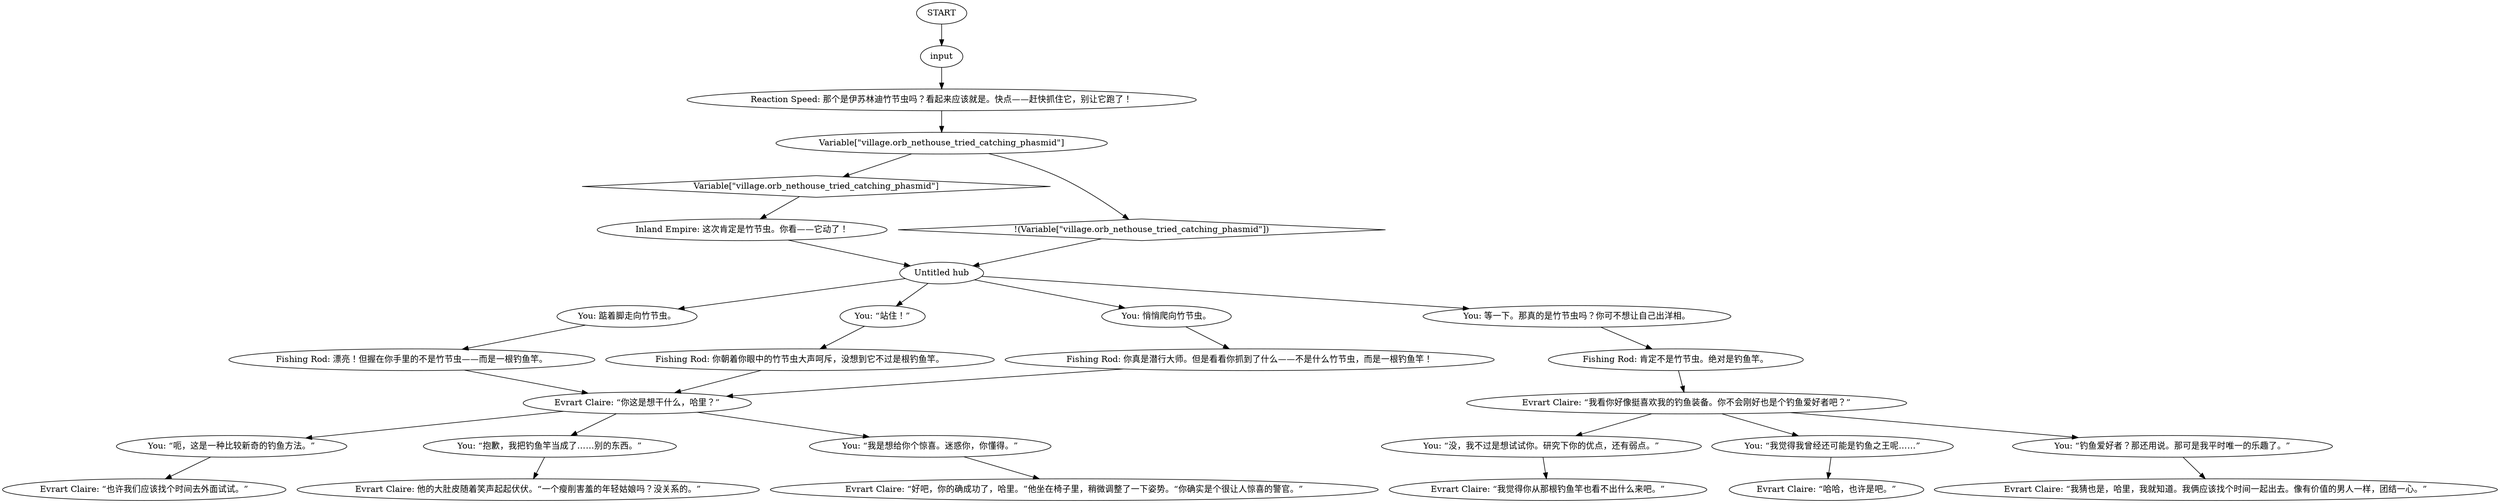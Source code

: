 # EVRART ORB / fishing rod dialogue OBSOLETE
# Is that the Insulidian phasmid? Quick, try to catch it!
# ==================================================
digraph G {
	  0 [label="START"];
	  1 [label="input"];
	  2 [label="You: “呃，这是一种比较新奇的钓鱼方法。”"];
	  3 [label="Untitled hub"];
	  4 [label="Fishing Rod: 肯定不是竹节虫。绝对是钓鱼竿。"];
	  5 [label="You: “没，我不过是想试试你。研究下你的优点，还有弱点。”"];
	  6 [label="You: “站住！”"];
	  7 [label="You: 踮着脚走向竹节虫。"];
	  8 [label="You: “抱歉，我把钓鱼竿当成了……别的东西。”"];
	  9 [label="Evrart Claire: “你这是想干什么，哈里？”"];
	  10 [label="You: 等一下。那真的是竹节虫吗？你可不想让自己出洋相。"];
	  11 [label="Evrart Claire: “我看你好像挺喜欢我的钓鱼装备。你不会刚好也是个钓鱼爱好者吧？”"];
	  12 [label="Evrart Claire: “我觉得你从那根钓鱼竿也看不出什么来吧。”"];
	  13 [label="Evrart Claire: “哈哈，也许是吧。”"];
	  14 [label="Variable[\"village.orb_nethouse_tried_catching_phasmid\"]"];
	  15 [label="Variable[\"village.orb_nethouse_tried_catching_phasmid\"]", shape=diamond];
	  16 [label="!(Variable[\"village.orb_nethouse_tried_catching_phasmid\"])", shape=diamond];
	  17 [label="You: “我是想给你个惊喜。迷惑你，你懂得。”"];
	  18 [label="Evrart Claire: 他的大肚皮随着笑声起起伏伏。“一个瘦削害羞的年轻姑娘吗？没关系的。”"];
	  19 [label="You: “我觉得我曾经还可能是钓鱼之王呢……”"];
	  20 [label="Fishing Rod: 你朝着你眼中的竹节虫大声呵斥，没想到它不过是根钓鱼竿。"];
	  21 [label="Evrart Claire: “也许我们应该找个时间去外面试试。”"];
	  22 [label="You: “钓鱼爱好者？那还用说。那可是我平时唯一的乐趣了。”"];
	  23 [label="Evrart Claire: “我猜也是，哈里，我就知道。我俩应该找个时间一起出去。像有价值的男人一样，团结一心。”"];
	  24 [label="Inland Empire: 这次肯定是竹节虫。你看——它动了！"];
	  25 [label="You: 悄悄爬向竹节虫。"];
	  26 [label="Reaction Speed: 那个是伊苏林迪竹节虫吗？看起来应该就是。快点——赶快抓住它，别让它跑了！"];
	  28 [label="Fishing Rod: 漂亮！但握在你手里的不是竹节虫——而是一根钓鱼竿。"];
	  29 [label="Evrart Claire: “好吧，你的确成功了，哈里。”他坐在椅子里，稍微调整了一下姿势。“你确实是个很让人惊喜的警官。”"];
	  30 [label="Fishing Rod: 你真是潜行大师。但是看看你抓到了什么——不是什么竹节虫，而是一根钓鱼竿！"];
	  0 -> 1
	  1 -> 26
	  2 -> 21
	  3 -> 25
	  3 -> 10
	  3 -> 6
	  3 -> 7
	  4 -> 11
	  5 -> 12
	  6 -> 20
	  7 -> 28
	  8 -> 18
	  9 -> 8
	  9 -> 17
	  9 -> 2
	  10 -> 4
	  11 -> 19
	  11 -> 5
	  11 -> 22
	  14 -> 16
	  14 -> 15
	  15 -> 24
	  16 -> 3
	  17 -> 29
	  19 -> 13
	  20 -> 9
	  22 -> 23
	  24 -> 3
	  25 -> 30
	  26 -> 14
	  28 -> 9
	  30 -> 9
}


